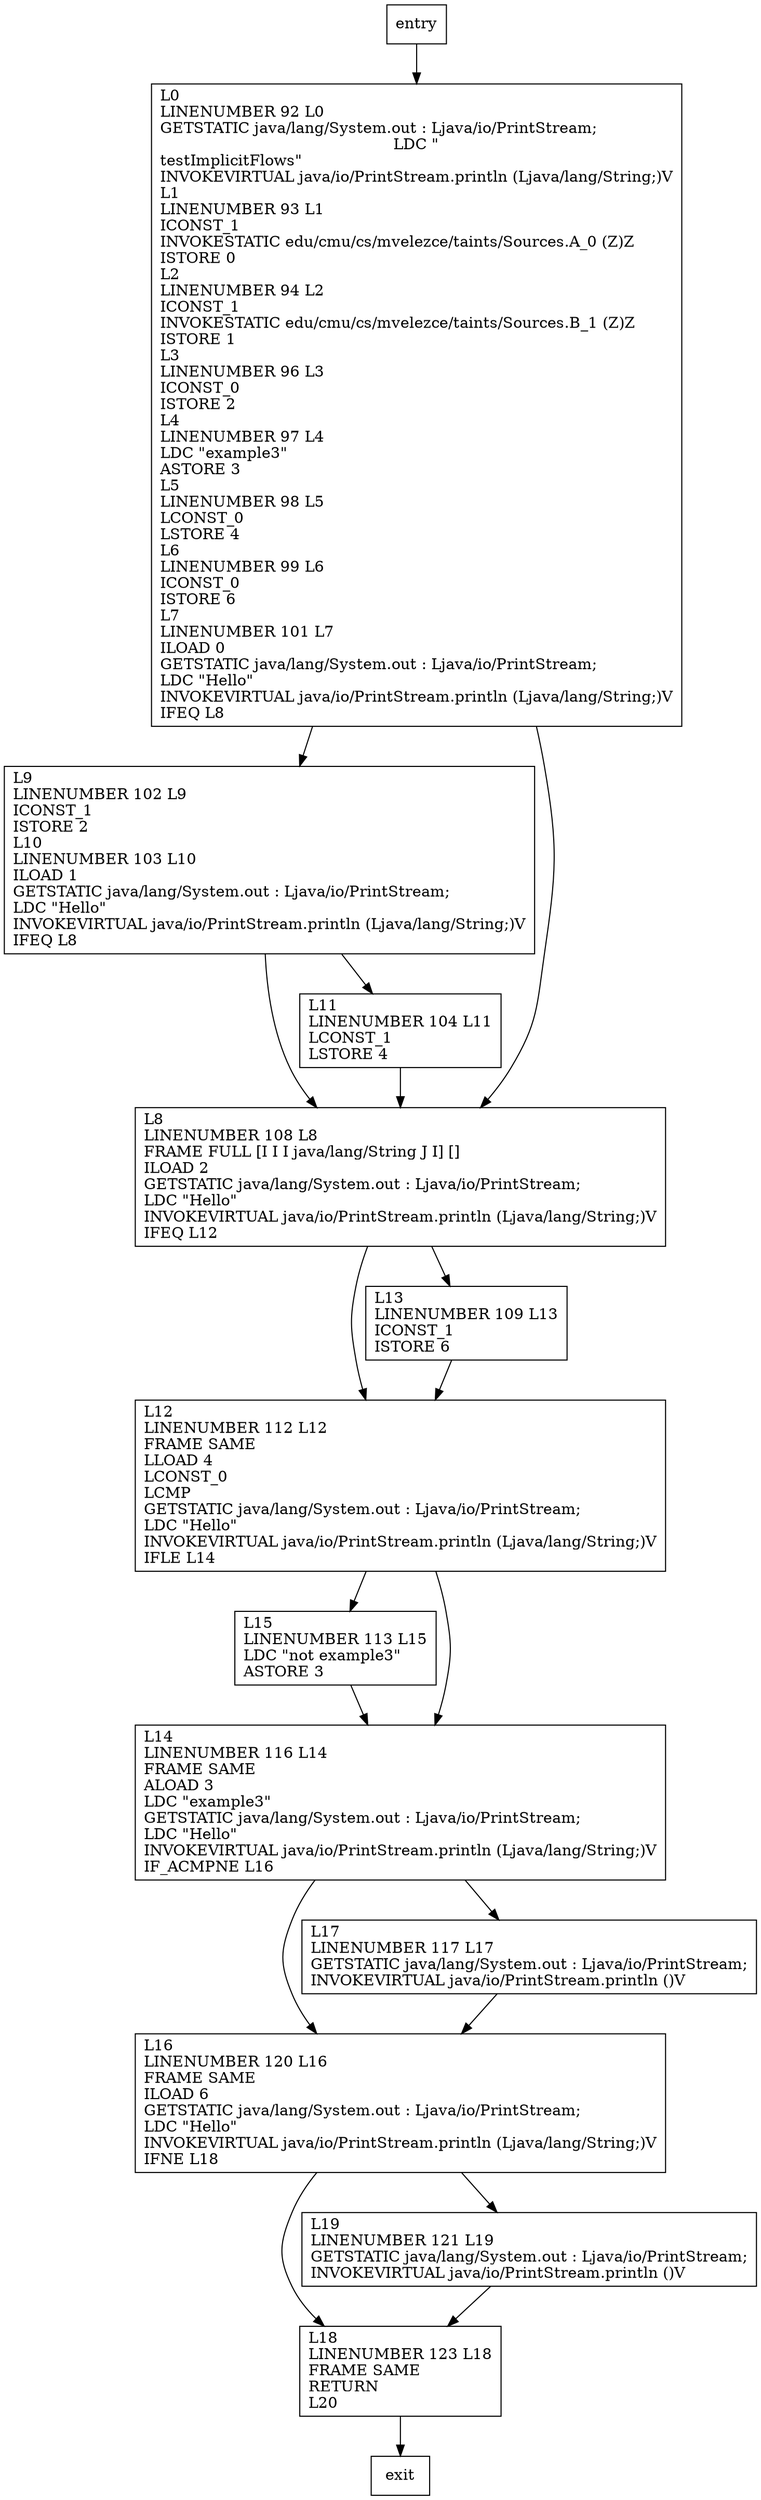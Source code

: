 digraph testImplicitFlows {
node [shape=record];
71843125 [label="L16\lLINENUMBER 120 L16\lFRAME SAME\lILOAD 6\lGETSTATIC java/lang/System.out : Ljava/io/PrintStream;\lLDC \"Hello\"\lINVOKEVIRTUAL java/io/PrintStream.println (Ljava/lang/String;)V\lIFNE L18\l"];
541769471 [label="L17\lLINENUMBER 117 L17\lGETSTATIC java/lang/System.out : Ljava/io/PrintStream;\lINVOKEVIRTUAL java/io/PrintStream.println ()V\l"];
1250848393 [label="L0\lLINENUMBER 92 L0\lGETSTATIC java/lang/System.out : Ljava/io/PrintStream;\lLDC \"\ntestImplicitFlows\"\lINVOKEVIRTUAL java/io/PrintStream.println (Ljava/lang/String;)V\lL1\lLINENUMBER 93 L1\lICONST_1\lINVOKESTATIC edu/cmu/cs/mvelezce/taints/Sources.A_0 (Z)Z\lISTORE 0\lL2\lLINENUMBER 94 L2\lICONST_1\lINVOKESTATIC edu/cmu/cs/mvelezce/taints/Sources.B_1 (Z)Z\lISTORE 1\lL3\lLINENUMBER 96 L3\lICONST_0\lISTORE 2\lL4\lLINENUMBER 97 L4\lLDC \"example3\"\lASTORE 3\lL5\lLINENUMBER 98 L5\lLCONST_0\lLSTORE 4\lL6\lLINENUMBER 99 L6\lICONST_0\lISTORE 6\lL7\lLINENUMBER 101 L7\lILOAD 0\lGETSTATIC java/lang/System.out : Ljava/io/PrintStream;\lLDC \"Hello\"\lINVOKEVIRTUAL java/io/PrintStream.println (Ljava/lang/String;)V\lIFEQ L8\l"];
1674938191 [label="L9\lLINENUMBER 102 L9\lICONST_1\lISTORE 2\lL10\lLINENUMBER 103 L10\lILOAD 1\lGETSTATIC java/lang/System.out : Ljava/io/PrintStream;\lLDC \"Hello\"\lINVOKEVIRTUAL java/io/PrintStream.println (Ljava/lang/String;)V\lIFEQ L8\l"];
1812530678 [label="L12\lLINENUMBER 112 L12\lFRAME SAME\lLLOAD 4\lLCONST_0\lLCMP\lGETSTATIC java/lang/System.out : Ljava/io/PrintStream;\lLDC \"Hello\"\lINVOKEVIRTUAL java/io/PrintStream.println (Ljava/lang/String;)V\lIFLE L14\l"];
598284487 [label="L15\lLINENUMBER 113 L15\lLDC \"not example3\"\lASTORE 3\l"];
1501888239 [label="L13\lLINENUMBER 109 L13\lICONST_1\lISTORE 6\l"];
1874542689 [label="L8\lLINENUMBER 108 L8\lFRAME FULL [I I I java/lang/String J I] []\lILOAD 2\lGETSTATIC java/lang/System.out : Ljava/io/PrintStream;\lLDC \"Hello\"\lINVOKEVIRTUAL java/io/PrintStream.println (Ljava/lang/String;)V\lIFEQ L12\l"];
2051397396 [label="L14\lLINENUMBER 116 L14\lFRAME SAME\lALOAD 3\lLDC \"example3\"\lGETSTATIC java/lang/System.out : Ljava/io/PrintStream;\lLDC \"Hello\"\lINVOKEVIRTUAL java/io/PrintStream.println (Ljava/lang/String;)V\lIF_ACMPNE L16\l"];
1623670360 [label="L11\lLINENUMBER 104 L11\lLCONST_1\lLSTORE 4\l"];
526874139 [label="L18\lLINENUMBER 123 L18\lFRAME SAME\lRETURN\lL20\l"];
1263461649 [label="L19\lLINENUMBER 121 L19\lGETSTATIC java/lang/System.out : Ljava/io/PrintStream;\lINVOKEVIRTUAL java/io/PrintStream.println ()V\l"];
entry;
exit;
71843125 -> 526874139;
71843125 -> 1263461649;
541769471 -> 71843125;
1674938191 -> 1874542689;
1674938191 -> 1623670360;
1812530678 -> 598284487;
1812530678 -> 2051397396;
1501888239 -> 1812530678;
entry -> 1250848393;
1250848393 -> 1674938191;
1250848393 -> 1874542689;
598284487 -> 2051397396;
1874542689 -> 1812530678;
1874542689 -> 1501888239;
2051397396 -> 71843125;
2051397396 -> 541769471;
1623670360 -> 1874542689;
526874139 -> exit;
1263461649 -> 526874139;
}
